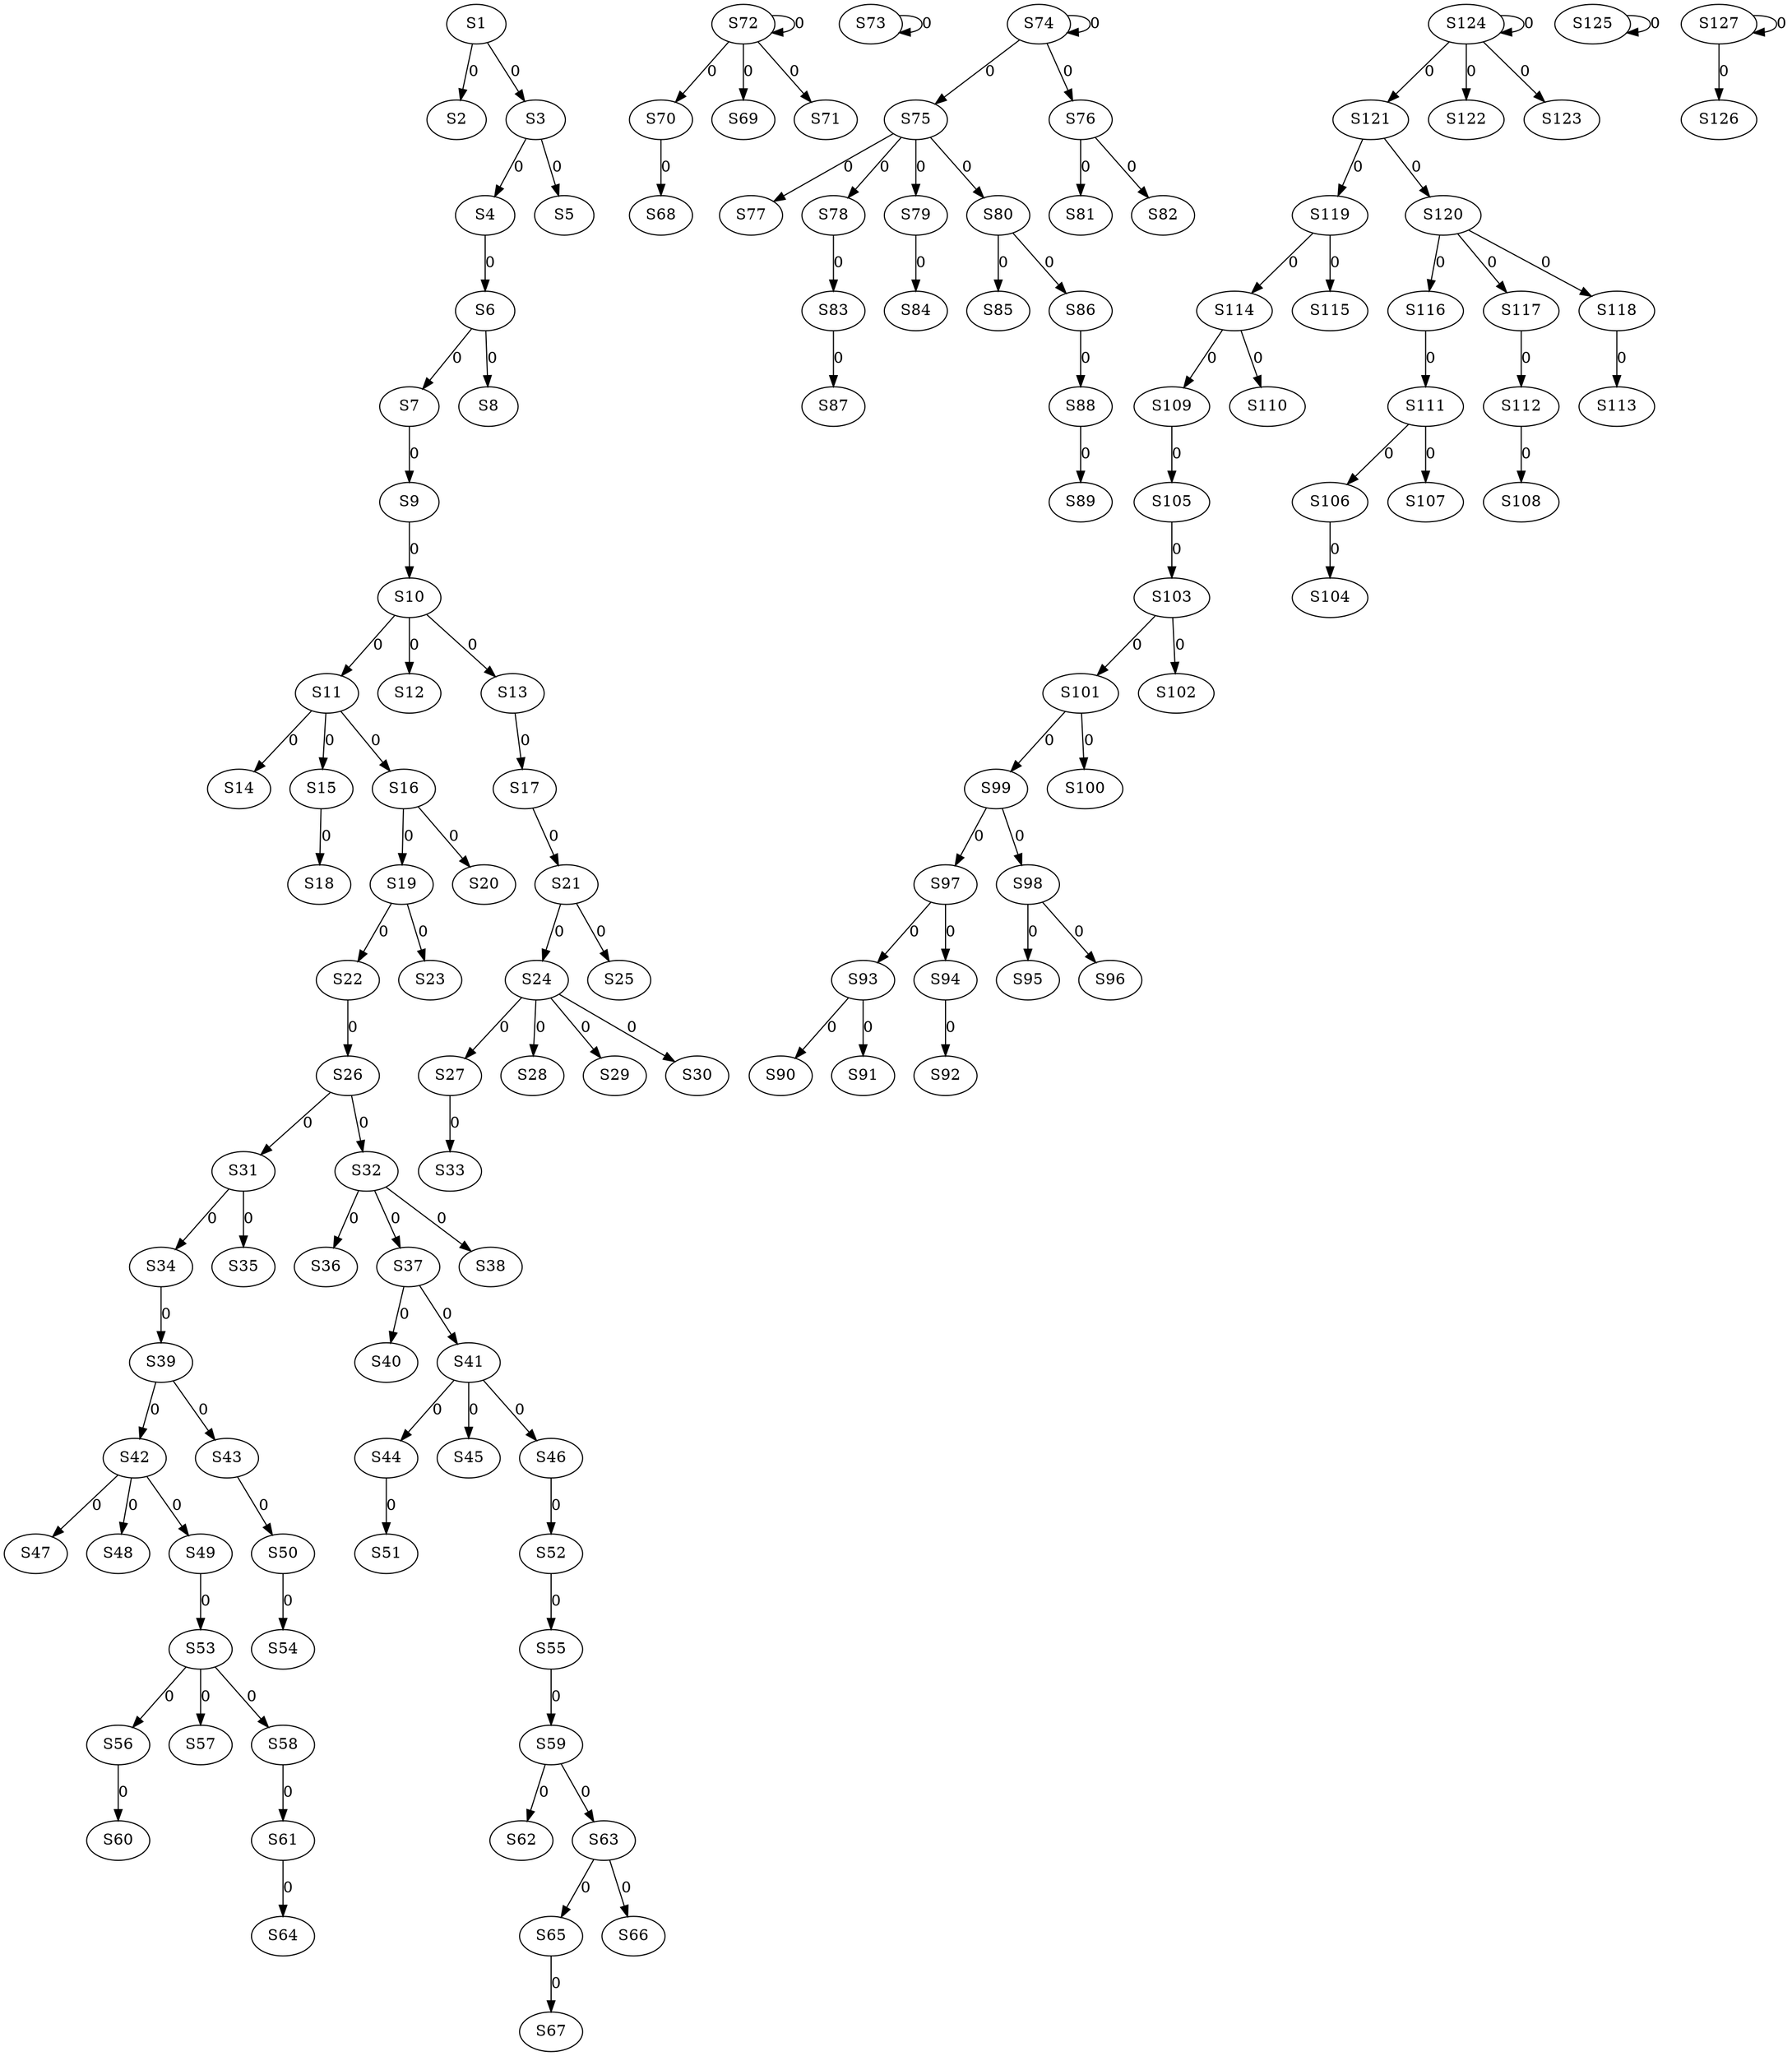 strict digraph {
	S1 -> S2 [ label = 0 ];
	S1 -> S3 [ label = 0 ];
	S3 -> S4 [ label = 0 ];
	S3 -> S5 [ label = 0 ];
	S4 -> S6 [ label = 0 ];
	S6 -> S7 [ label = 0 ];
	S6 -> S8 [ label = 0 ];
	S7 -> S9 [ label = 0 ];
	S9 -> S10 [ label = 0 ];
	S10 -> S11 [ label = 0 ];
	S10 -> S12 [ label = 0 ];
	S10 -> S13 [ label = 0 ];
	S11 -> S14 [ label = 0 ];
	S11 -> S15 [ label = 0 ];
	S11 -> S16 [ label = 0 ];
	S13 -> S17 [ label = 0 ];
	S15 -> S18 [ label = 0 ];
	S16 -> S19 [ label = 0 ];
	S16 -> S20 [ label = 0 ];
	S17 -> S21 [ label = 0 ];
	S19 -> S22 [ label = 0 ];
	S19 -> S23 [ label = 0 ];
	S21 -> S24 [ label = 0 ];
	S21 -> S25 [ label = 0 ];
	S22 -> S26 [ label = 0 ];
	S24 -> S27 [ label = 0 ];
	S24 -> S28 [ label = 0 ];
	S24 -> S29 [ label = 0 ];
	S24 -> S30 [ label = 0 ];
	S26 -> S31 [ label = 0 ];
	S26 -> S32 [ label = 0 ];
	S27 -> S33 [ label = 0 ];
	S31 -> S34 [ label = 0 ];
	S31 -> S35 [ label = 0 ];
	S32 -> S36 [ label = 0 ];
	S32 -> S37 [ label = 0 ];
	S32 -> S38 [ label = 0 ];
	S34 -> S39 [ label = 0 ];
	S37 -> S40 [ label = 0 ];
	S37 -> S41 [ label = 0 ];
	S39 -> S42 [ label = 0 ];
	S39 -> S43 [ label = 0 ];
	S41 -> S44 [ label = 0 ];
	S41 -> S45 [ label = 0 ];
	S41 -> S46 [ label = 0 ];
	S42 -> S47 [ label = 0 ];
	S42 -> S48 [ label = 0 ];
	S42 -> S49 [ label = 0 ];
	S43 -> S50 [ label = 0 ];
	S44 -> S51 [ label = 0 ];
	S46 -> S52 [ label = 0 ];
	S49 -> S53 [ label = 0 ];
	S50 -> S54 [ label = 0 ];
	S52 -> S55 [ label = 0 ];
	S53 -> S56 [ label = 0 ];
	S53 -> S57 [ label = 0 ];
	S53 -> S58 [ label = 0 ];
	S55 -> S59 [ label = 0 ];
	S56 -> S60 [ label = 0 ];
	S58 -> S61 [ label = 0 ];
	S59 -> S62 [ label = 0 ];
	S59 -> S63 [ label = 0 ];
	S61 -> S64 [ label = 0 ];
	S63 -> S65 [ label = 0 ];
	S63 -> S66 [ label = 0 ];
	S65 -> S67 [ label = 0 ];
	S70 -> S68 [ label = 0 ];
	S72 -> S69 [ label = 0 ];
	S72 -> S70 [ label = 0 ];
	S72 -> S71 [ label = 0 ];
	S72 -> S72 [ label = 0 ];
	S73 -> S73 [ label = 0 ];
	S74 -> S74 [ label = 0 ];
	S74 -> S75 [ label = 0 ];
	S74 -> S76 [ label = 0 ];
	S75 -> S77 [ label = 0 ];
	S75 -> S78 [ label = 0 ];
	S75 -> S79 [ label = 0 ];
	S75 -> S80 [ label = 0 ];
	S76 -> S81 [ label = 0 ];
	S76 -> S82 [ label = 0 ];
	S78 -> S83 [ label = 0 ];
	S79 -> S84 [ label = 0 ];
	S80 -> S85 [ label = 0 ];
	S80 -> S86 [ label = 0 ];
	S83 -> S87 [ label = 0 ];
	S86 -> S88 [ label = 0 ];
	S88 -> S89 [ label = 0 ];
	S93 -> S90 [ label = 0 ];
	S93 -> S91 [ label = 0 ];
	S94 -> S92 [ label = 0 ];
	S97 -> S93 [ label = 0 ];
	S97 -> S94 [ label = 0 ];
	S98 -> S95 [ label = 0 ];
	S98 -> S96 [ label = 0 ];
	S99 -> S97 [ label = 0 ];
	S99 -> S98 [ label = 0 ];
	S101 -> S99 [ label = 0 ];
	S101 -> S100 [ label = 0 ];
	S103 -> S101 [ label = 0 ];
	S103 -> S102 [ label = 0 ];
	S105 -> S103 [ label = 0 ];
	S106 -> S104 [ label = 0 ];
	S109 -> S105 [ label = 0 ];
	S111 -> S106 [ label = 0 ];
	S111 -> S107 [ label = 0 ];
	S112 -> S108 [ label = 0 ];
	S114 -> S109 [ label = 0 ];
	S114 -> S110 [ label = 0 ];
	S116 -> S111 [ label = 0 ];
	S117 -> S112 [ label = 0 ];
	S118 -> S113 [ label = 0 ];
	S119 -> S114 [ label = 0 ];
	S119 -> S115 [ label = 0 ];
	S120 -> S116 [ label = 0 ];
	S120 -> S117 [ label = 0 ];
	S120 -> S118 [ label = 0 ];
	S121 -> S119 [ label = 0 ];
	S121 -> S120 [ label = 0 ];
	S124 -> S121 [ label = 0 ];
	S124 -> S122 [ label = 0 ];
	S124 -> S123 [ label = 0 ];
	S124 -> S124 [ label = 0 ];
	S125 -> S125 [ label = 0 ];
	S127 -> S126 [ label = 0 ];
	S127 -> S127 [ label = 0 ];
}